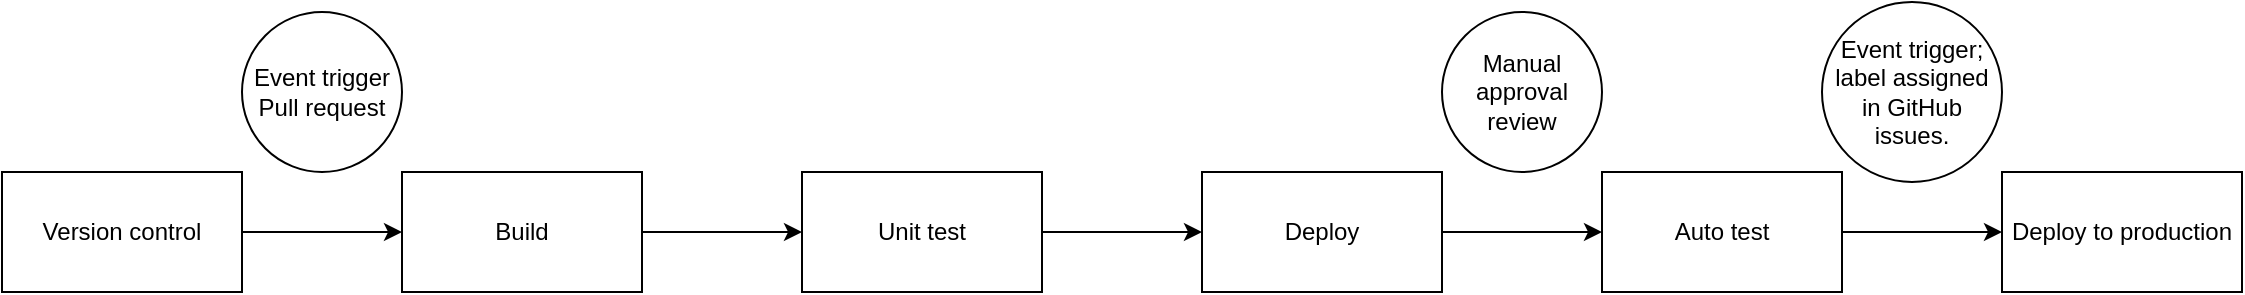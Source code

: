 <mxfile version="14.9.0" type="github"><diagram id="1zzp_4ecOigC81_15D7G" name="pipeline design"><mxGraphModel dx="1686" dy="615" grid="1" gridSize="10" guides="1" tooltips="1" connect="1" arrows="1" fold="1" page="1" pageScale="1" pageWidth="1169" pageHeight="827" math="0" shadow="0"><root><mxCell id="0"/><mxCell id="1" parent="0"/><mxCell id="TPG2zHO6OmYByfHrLQ7i-3" value="" style="edgeStyle=orthogonalEdgeStyle;rounded=0;orthogonalLoop=1;jettySize=auto;html=1;" edge="1" parent="1" source="TPG2zHO6OmYByfHrLQ7i-1" target="TPG2zHO6OmYByfHrLQ7i-2"><mxGeometry relative="1" as="geometry"/></mxCell><mxCell id="TPG2zHO6OmYByfHrLQ7i-1" value="Version control" style="rounded=0;whiteSpace=wrap;html=1;" vertex="1" parent="1"><mxGeometry x="20" y="320" width="120" height="60" as="geometry"/></mxCell><mxCell id="TPG2zHO6OmYByfHrLQ7i-5" value="" style="edgeStyle=orthogonalEdgeStyle;rounded=0;orthogonalLoop=1;jettySize=auto;html=1;" edge="1" parent="1" source="TPG2zHO6OmYByfHrLQ7i-2" target="TPG2zHO6OmYByfHrLQ7i-4"><mxGeometry relative="1" as="geometry"/></mxCell><mxCell id="TPG2zHO6OmYByfHrLQ7i-2" value="Build" style="rounded=0;whiteSpace=wrap;html=1;" vertex="1" parent="1"><mxGeometry x="220" y="320" width="120" height="60" as="geometry"/></mxCell><mxCell id="TPG2zHO6OmYByfHrLQ7i-9" value="" style="edgeStyle=orthogonalEdgeStyle;rounded=0;orthogonalLoop=1;jettySize=auto;html=1;" edge="1" parent="1" source="TPG2zHO6OmYByfHrLQ7i-4" target="TPG2zHO6OmYByfHrLQ7i-8"><mxGeometry relative="1" as="geometry"/></mxCell><mxCell id="TPG2zHO6OmYByfHrLQ7i-4" value="Unit test" style="rounded=0;whiteSpace=wrap;html=1;" vertex="1" parent="1"><mxGeometry x="420" y="320" width="120" height="60" as="geometry"/></mxCell><mxCell id="TPG2zHO6OmYByfHrLQ7i-11" value="" style="edgeStyle=orthogonalEdgeStyle;rounded=0;orthogonalLoop=1;jettySize=auto;html=1;" edge="1" parent="1" source="TPG2zHO6OmYByfHrLQ7i-8" target="TPG2zHO6OmYByfHrLQ7i-10"><mxGeometry relative="1" as="geometry"/></mxCell><mxCell id="TPG2zHO6OmYByfHrLQ7i-8" value="Deploy" style="rounded=0;whiteSpace=wrap;html=1;" vertex="1" parent="1"><mxGeometry x="620" y="320" width="120" height="60" as="geometry"/></mxCell><mxCell id="TPG2zHO6OmYByfHrLQ7i-13" value="" style="edgeStyle=orthogonalEdgeStyle;rounded=0;orthogonalLoop=1;jettySize=auto;html=1;" edge="1" parent="1" source="TPG2zHO6OmYByfHrLQ7i-10" target="TPG2zHO6OmYByfHrLQ7i-12"><mxGeometry relative="1" as="geometry"/></mxCell><mxCell id="TPG2zHO6OmYByfHrLQ7i-10" value="Auto test" style="rounded=0;whiteSpace=wrap;html=1;" vertex="1" parent="1"><mxGeometry x="820" y="320" width="120" height="60" as="geometry"/></mxCell><mxCell id="TPG2zHO6OmYByfHrLQ7i-12" value="Deploy to production" style="rounded=0;whiteSpace=wrap;html=1;" vertex="1" parent="1"><mxGeometry x="1020" y="320" width="120" height="60" as="geometry"/></mxCell><mxCell id="TPG2zHO6OmYByfHrLQ7i-14" value="Event trigger&lt;br&gt;Pull request" style="ellipse;whiteSpace=wrap;html=1;aspect=fixed;" vertex="1" parent="1"><mxGeometry x="140" y="240" width="80" height="80" as="geometry"/></mxCell><mxCell id="TPG2zHO6OmYByfHrLQ7i-15" value="Event trigger; label assigned in GitHub issues." style="ellipse;whiteSpace=wrap;html=1;aspect=fixed;" vertex="1" parent="1"><mxGeometry x="930" y="235" width="90" height="90" as="geometry"/></mxCell><mxCell id="TPG2zHO6OmYByfHrLQ7i-16" value="Manual approval review" style="ellipse;whiteSpace=wrap;html=1;aspect=fixed;" vertex="1" parent="1"><mxGeometry x="740" y="240" width="80" height="80" as="geometry"/></mxCell></root></mxGraphModel></diagram></mxfile>